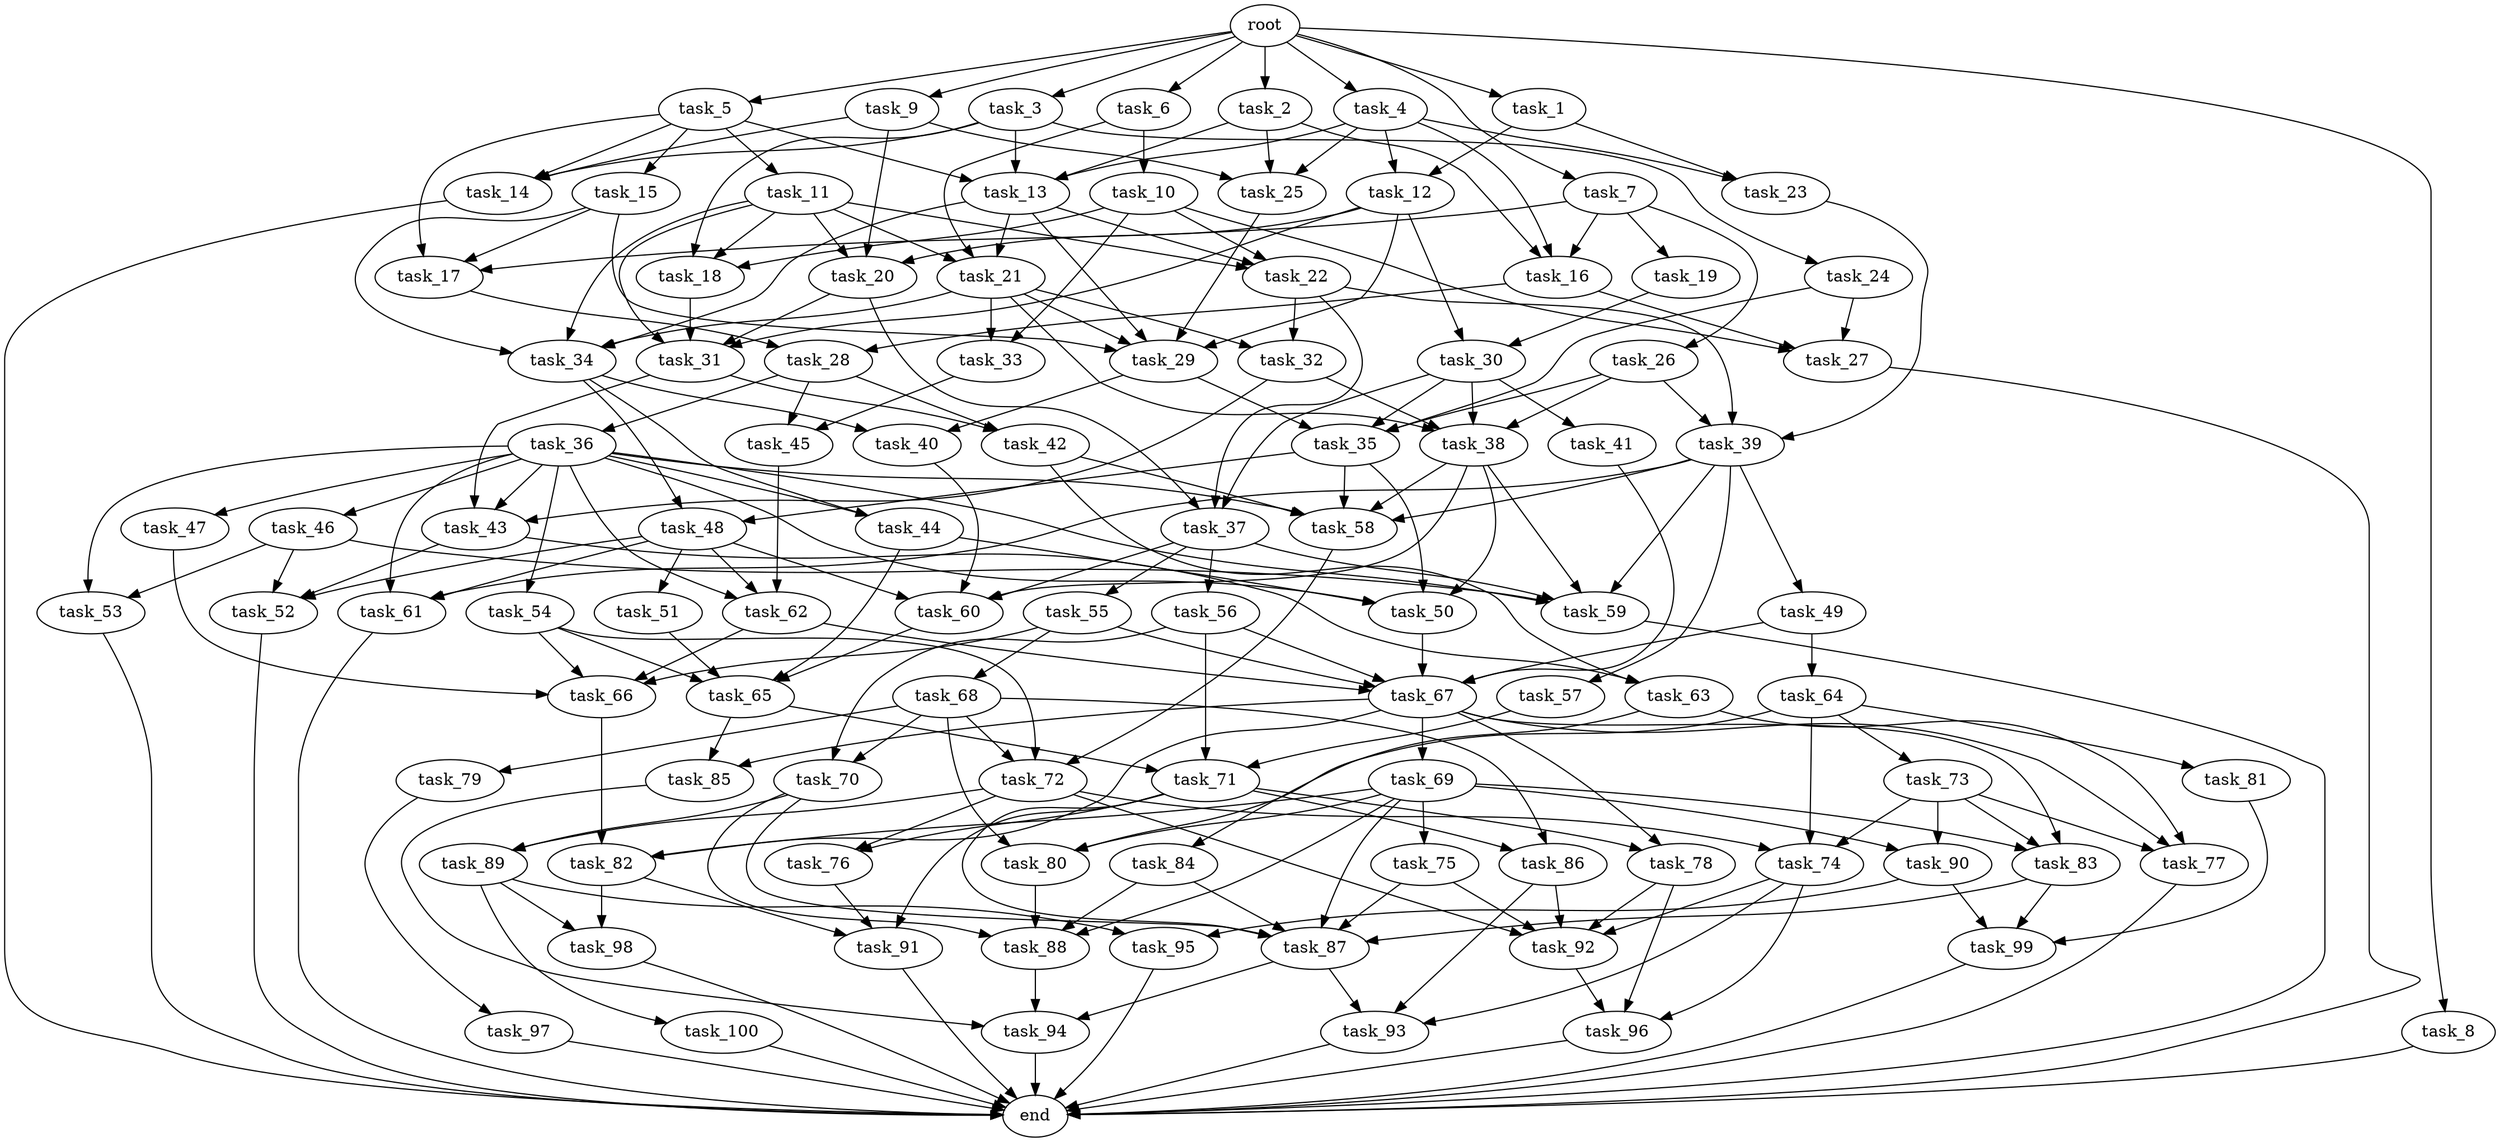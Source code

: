 digraph G {
  task_68 [size="7.964656e+11"];
  task_92 [size="6.226905e+10"];
  task_59 [size="5.681575e+11"];
  task_35 [size="3.462374e+11"];
  task_28 [size="5.787885e+11"];
  task_44 [size="9.656690e+11"];
  task_36 [size="8.204072e+11"];
  task_24 [size="7.943200e+11"];
  task_55 [size="8.269294e+11"];
  task_47 [size="5.439367e+11"];
  task_94 [size="7.153534e+11"];
  task_88 [size="9.771078e+11"];
  task_22 [size="4.889635e+11"];
  task_38 [size="4.571317e+11"];
  task_2 [size="2.408074e+11"];
  task_65 [size="7.278618e+11"];
  task_63 [size="9.986478e+11"];
  task_53 [size="2.481877e+11"];
  task_26 [size="4.967214e+11"];
  root [size="0.000000e+00"];
  task_85 [size="4.216927e+11"];
  task_66 [size="7.366765e+11"];
  task_9 [size="3.215477e+11"];
  task_41 [size="4.926240e+10"];
  task_4 [size="8.175968e+11"];
  task_19 [size="5.340321e+11"];
  task_50 [size="5.066591e+11"];
  task_48 [size="7.350321e+11"];
  task_31 [size="5.471831e+11"];
  task_77 [size="3.320224e+11"];
  task_74 [size="3.061593e+11"];
  task_46 [size="5.774815e+10"];
  task_37 [size="7.509140e+11"];
  task_73 [size="1.328625e+11"];
  task_49 [size="1.063116e+11"];
  task_79 [size="5.624291e+11"];
  task_71 [size="8.353387e+11"];
  task_23 [size="2.130502e+11"];
  task_42 [size="9.702951e+11"];
  task_25 [size="6.734728e+11"];
  task_96 [size="3.544607e+11"];
  task_18 [size="8.715208e+11"];
  task_1 [size="7.178780e+11"];
  task_89 [size="9.036894e+10"];
  task_10 [size="3.975467e+11"];
  task_6 [size="2.245115e+11"];
  task_67 [size="2.158350e+11"];
  task_58 [size="2.776347e+10"];
  task_98 [size="7.327309e+11"];
  task_83 [size="6.516880e+11"];
  task_30 [size="5.478873e+11"];
  task_99 [size="2.736689e+11"];
  task_76 [size="2.178818e+11"];
  task_29 [size="4.618352e+11"];
  task_62 [size="5.230991e+11"];
  task_81 [size="8.798459e+11"];
  task_14 [size="7.665748e+10"];
  task_45 [size="4.769447e+10"];
  task_12 [size="3.022691e+11"];
  task_75 [size="3.899512e+11"];
  task_13 [size="7.010981e+11"];
  task_52 [size="1.623974e+10"];
  task_15 [size="6.818316e+11"];
  task_84 [size="2.329908e+11"];
  task_97 [size="9.344961e+11"];
  task_93 [size="8.814919e+11"];
  task_16 [size="8.437428e+11"];
  task_43 [size="6.721968e+11"];
  task_17 [size="8.658344e+11"];
  task_60 [size="8.485882e+11"];
  task_91 [size="7.505984e+11"];
  task_27 [size="8.932146e+11"];
  end [size="0.000000e+00"];
  task_34 [size="8.462321e+11"];
  task_57 [size="2.996356e+11"];
  task_3 [size="5.193862e+11"];
  task_39 [size="4.770868e+11"];
  task_56 [size="4.211172e+11"];
  task_21 [size="7.066878e+11"];
  task_90 [size="8.861622e+11"];
  task_32 [size="6.385370e+10"];
  task_20 [size="4.221063e+10"];
  task_64 [size="1.523878e+11"];
  task_7 [size="2.365113e+11"];
  task_8 [size="7.524121e+11"];
  task_51 [size="2.189450e+11"];
  task_86 [size="2.765227e+11"];
  task_72 [size="1.324015e+11"];
  task_40 [size="4.539977e+11"];
  task_80 [size="1.338739e+11"];
  task_82 [size="3.936325e+11"];
  task_5 [size="1.098451e+10"];
  task_78 [size="3.639821e+11"];
  task_95 [size="1.901790e+11"];
  task_87 [size="9.792882e+11"];
  task_61 [size="4.074778e+11"];
  task_70 [size="5.409184e+10"];
  task_54 [size="2.014442e+10"];
  task_11 [size="9.532303e+11"];
  task_100 [size="6.817270e+11"];
  task_69 [size="2.131856e+11"];
  task_33 [size="6.879300e+11"];

  task_68 -> task_70 [size="2.704592e+07"];
  task_68 -> task_86 [size="1.382614e+08"];
  task_68 -> task_72 [size="4.413385e+07"];
  task_68 -> task_79 [size="5.624291e+08"];
  task_68 -> task_80 [size="4.462462e+07"];
  task_92 -> task_96 [size="1.181536e+08"];
  task_59 -> end [size="1.000000e-12"];
  task_35 -> task_48 [size="3.675160e+08"];
  task_35 -> task_50 [size="1.266648e+08"];
  task_35 -> task_58 [size="5.552694e+06"];
  task_28 -> task_45 [size="2.384723e+07"];
  task_28 -> task_36 [size="8.204072e+08"];
  task_28 -> task_42 [size="4.851475e+08"];
  task_44 -> task_65 [size="1.819654e+08"];
  task_44 -> task_50 [size="1.266648e+08"];
  task_36 -> task_44 [size="4.828345e+08"];
  task_36 -> task_62 [size="1.743664e+08"];
  task_36 -> task_54 [size="2.014442e+07"];
  task_36 -> task_47 [size="5.439367e+08"];
  task_36 -> task_53 [size="1.240938e+08"];
  task_36 -> task_59 [size="1.136315e+08"];
  task_36 -> task_43 [size="2.240656e+08"];
  task_36 -> task_58 [size="5.552694e+06"];
  task_36 -> task_61 [size="1.358259e+08"];
  task_36 -> task_46 [size="5.774815e+07"];
  task_36 -> task_50 [size="1.266648e+08"];
  task_24 -> task_27 [size="2.977382e+08"];
  task_24 -> task_35 [size="8.655935e+07"];
  task_55 -> task_66 [size="1.841691e+08"];
  task_55 -> task_68 [size="7.964656e+08"];
  task_55 -> task_67 [size="3.597250e+07"];
  task_47 -> task_66 [size="1.841691e+08"];
  task_94 -> end [size="1.000000e-12"];
  task_88 -> task_94 [size="2.384511e+08"];
  task_22 -> task_39 [size="1.590289e+08"];
  task_22 -> task_32 [size="3.192685e+07"];
  task_22 -> task_37 [size="2.503047e+08"];
  task_38 -> task_59 [size="1.136315e+08"];
  task_38 -> task_58 [size="5.552694e+06"];
  task_38 -> task_50 [size="1.266648e+08"];
  task_38 -> task_60 [size="2.121470e+08"];
  task_2 -> task_25 [size="2.244909e+08"];
  task_2 -> task_13 [size="1.752745e+08"];
  task_2 -> task_16 [size="2.812476e+08"];
  task_65 -> task_71 [size="2.784462e+08"];
  task_65 -> task_85 [size="2.108463e+08"];
  task_63 -> task_77 [size="1.106741e+08"];
  task_63 -> task_84 [size="2.329908e+08"];
  task_53 -> end [size="1.000000e-12"];
  task_26 -> task_39 [size="1.590289e+08"];
  task_26 -> task_38 [size="1.142829e+08"];
  task_26 -> task_35 [size="8.655935e+07"];
  root -> task_3 [size="1.000000e-12"];
  root -> task_8 [size="1.000000e-12"];
  root -> task_9 [size="1.000000e-12"];
  root -> task_1 [size="1.000000e-12"];
  root -> task_4 [size="1.000000e-12"];
  root -> task_5 [size="1.000000e-12"];
  root -> task_6 [size="1.000000e-12"];
  root -> task_2 [size="1.000000e-12"];
  root -> task_7 [size="1.000000e-12"];
  task_85 -> task_94 [size="2.384511e+08"];
  task_66 -> task_82 [size="1.312108e+08"];
  task_9 -> task_25 [size="2.244909e+08"];
  task_9 -> task_14 [size="2.555249e+07"];
  task_9 -> task_20 [size="1.407021e+07"];
  task_41 -> task_67 [size="3.597250e+07"];
  task_4 -> task_25 [size="2.244909e+08"];
  task_4 -> task_12 [size="1.511346e+08"];
  task_4 -> task_23 [size="1.065251e+08"];
  task_4 -> task_13 [size="1.752745e+08"];
  task_4 -> task_16 [size="2.812476e+08"];
  task_19 -> task_30 [size="2.739437e+08"];
  task_50 -> task_67 [size="3.597250e+07"];
  task_48 -> task_51 [size="2.189450e+08"];
  task_48 -> task_52 [size="5.413245e+06"];
  task_48 -> task_62 [size="1.743664e+08"];
  task_48 -> task_61 [size="1.358259e+08"];
  task_48 -> task_60 [size="2.121470e+08"];
  task_31 -> task_42 [size="4.851475e+08"];
  task_31 -> task_43 [size="2.240656e+08"];
  task_77 -> end [size="1.000000e-12"];
  task_74 -> task_96 [size="1.181536e+08"];
  task_74 -> task_92 [size="1.245381e+07"];
  task_74 -> task_93 [size="2.938306e+08"];
  task_46 -> task_52 [size="5.413245e+06"];
  task_46 -> task_53 [size="1.240938e+08"];
  task_46 -> task_59 [size="1.136315e+08"];
  task_37 -> task_59 [size="1.136315e+08"];
  task_37 -> task_56 [size="4.211172e+08"];
  task_37 -> task_55 [size="8.269294e+08"];
  task_37 -> task_60 [size="2.121470e+08"];
  task_73 -> task_77 [size="1.106741e+08"];
  task_73 -> task_83 [size="2.172293e+08"];
  task_73 -> task_74 [size="1.020531e+08"];
  task_73 -> task_90 [size="4.430811e+08"];
  task_49 -> task_64 [size="1.523878e+08"];
  task_49 -> task_67 [size="3.597250e+07"];
  task_79 -> task_97 [size="9.344961e+08"];
  task_71 -> task_78 [size="1.819910e+08"];
  task_71 -> task_91 [size="2.501995e+08"];
  task_71 -> task_86 [size="1.382614e+08"];
  task_71 -> task_87 [size="1.632147e+08"];
  task_71 -> task_76 [size="1.089409e+08"];
  task_23 -> task_39 [size="1.590289e+08"];
  task_42 -> task_58 [size="5.552694e+06"];
  task_42 -> task_63 [size="4.993239e+08"];
  task_25 -> task_29 [size="9.236703e+07"];
  task_96 -> end [size="1.000000e-12"];
  task_18 -> task_31 [size="1.367958e+08"];
  task_1 -> task_12 [size="1.511346e+08"];
  task_1 -> task_23 [size="1.065251e+08"];
  task_89 -> task_95 [size="9.508950e+07"];
  task_89 -> task_100 [size="6.817270e+08"];
  task_89 -> task_98 [size="3.663655e+08"];
  task_10 -> task_22 [size="1.629878e+08"];
  task_10 -> task_18 [size="2.905069e+08"];
  task_10 -> task_27 [size="2.977382e+08"];
  task_10 -> task_33 [size="3.439650e+08"];
  task_6 -> task_10 [size="3.975467e+08"];
  task_6 -> task_21 [size="2.355626e+08"];
  task_67 -> task_78 [size="1.819910e+08"];
  task_67 -> task_77 [size="1.106741e+08"];
  task_67 -> task_82 [size="1.312108e+08"];
  task_67 -> task_83 [size="2.172293e+08"];
  task_67 -> task_69 [size="2.131856e+08"];
  task_67 -> task_85 [size="2.108463e+08"];
  task_58 -> task_72 [size="4.413385e+07"];
  task_98 -> end [size="1.000000e-12"];
  task_83 -> task_87 [size="1.632147e+08"];
  task_83 -> task_99 [size="9.122298e+07"];
  task_30 -> task_38 [size="1.142829e+08"];
  task_30 -> task_37 [size="2.503047e+08"];
  task_30 -> task_41 [size="4.926240e+07"];
  task_30 -> task_35 [size="8.655935e+07"];
  task_99 -> end [size="1.000000e-12"];
  task_76 -> task_91 [size="2.501995e+08"];
  task_29 -> task_40 [size="2.269989e+08"];
  task_29 -> task_35 [size="8.655935e+07"];
  task_62 -> task_66 [size="1.841691e+08"];
  task_62 -> task_67 [size="3.597250e+07"];
  task_81 -> task_99 [size="9.122298e+07"];
  task_14 -> end [size="1.000000e-12"];
  task_45 -> task_62 [size="1.743664e+08"];
  task_12 -> task_20 [size="1.407021e+07"];
  task_12 -> task_30 [size="2.739437e+08"];
  task_12 -> task_31 [size="1.367958e+08"];
  task_12 -> task_29 [size="9.236703e+07"];
  task_75 -> task_87 [size="1.632147e+08"];
  task_75 -> task_92 [size="1.245381e+07"];
  task_13 -> task_22 [size="1.629878e+08"];
  task_13 -> task_21 [size="2.355626e+08"];
  task_13 -> task_34 [size="2.115580e+08"];
  task_13 -> task_29 [size="9.236703e+07"];
  task_52 -> end [size="1.000000e-12"];
  task_15 -> task_17 [size="2.886115e+08"];
  task_15 -> task_34 [size="2.115580e+08"];
  task_15 -> task_29 [size="9.236703e+07"];
  task_84 -> task_88 [size="2.442769e+08"];
  task_84 -> task_87 [size="1.632147e+08"];
  task_97 -> end [size="1.000000e-12"];
  task_93 -> end [size="1.000000e-12"];
  task_16 -> task_27 [size="2.977382e+08"];
  task_16 -> task_28 [size="2.893942e+08"];
  task_43 -> task_52 [size="5.413245e+06"];
  task_43 -> task_63 [size="4.993239e+08"];
  task_17 -> task_28 [size="2.893942e+08"];
  task_60 -> task_65 [size="1.819654e+08"];
  task_91 -> end [size="1.000000e-12"];
  task_27 -> end [size="1.000000e-12"];
  task_34 -> task_44 [size="4.828345e+08"];
  task_34 -> task_48 [size="3.675160e+08"];
  task_34 -> task_40 [size="2.269989e+08"];
  task_57 -> task_71 [size="2.784462e+08"];
  task_3 -> task_14 [size="2.555249e+07"];
  task_3 -> task_13 [size="1.752745e+08"];
  task_3 -> task_24 [size="7.943200e+08"];
  task_3 -> task_18 [size="2.905069e+08"];
  task_39 -> task_49 [size="1.063116e+08"];
  task_39 -> task_59 [size="1.136315e+08"];
  task_39 -> task_58 [size="5.552694e+06"];
  task_39 -> task_61 [size="1.358259e+08"];
  task_39 -> task_57 [size="2.996356e+08"];
  task_56 -> task_70 [size="2.704592e+07"];
  task_56 -> task_71 [size="2.784462e+08"];
  task_56 -> task_67 [size="3.597250e+07"];
  task_21 -> task_32 [size="3.192685e+07"];
  task_21 -> task_38 [size="1.142829e+08"];
  task_21 -> task_29 [size="9.236703e+07"];
  task_21 -> task_34 [size="2.115580e+08"];
  task_21 -> task_33 [size="3.439650e+08"];
  task_90 -> task_95 [size="9.508950e+07"];
  task_90 -> task_99 [size="9.122298e+07"];
  task_32 -> task_38 [size="1.142829e+08"];
  task_32 -> task_43 [size="2.240656e+08"];
  task_20 -> task_37 [size="2.503047e+08"];
  task_20 -> task_31 [size="1.367958e+08"];
  task_64 -> task_80 [size="4.462462e+07"];
  task_64 -> task_74 [size="1.020531e+08"];
  task_64 -> task_73 [size="1.328625e+08"];
  task_64 -> task_81 [size="8.798459e+08"];
  task_7 -> task_17 [size="2.886115e+08"];
  task_7 -> task_16 [size="2.812476e+08"];
  task_7 -> task_19 [size="5.340321e+08"];
  task_7 -> task_26 [size="4.967214e+08"];
  task_8 -> end [size="1.000000e-12"];
  task_51 -> task_65 [size="1.819654e+08"];
  task_86 -> task_92 [size="1.245381e+07"];
  task_86 -> task_93 [size="2.938306e+08"];
  task_72 -> task_89 [size="4.518447e+07"];
  task_72 -> task_74 [size="1.020531e+08"];
  task_72 -> task_76 [size="1.089409e+08"];
  task_72 -> task_92 [size="1.245381e+07"];
  task_40 -> task_60 [size="2.121470e+08"];
  task_80 -> task_88 [size="2.442769e+08"];
  task_82 -> task_91 [size="2.501995e+08"];
  task_82 -> task_98 [size="3.663655e+08"];
  task_5 -> task_17 [size="2.886115e+08"];
  task_5 -> task_15 [size="6.818316e+08"];
  task_5 -> task_13 [size="1.752745e+08"];
  task_5 -> task_11 [size="9.532303e+08"];
  task_5 -> task_14 [size="2.555249e+07"];
  task_78 -> task_96 [size="1.181536e+08"];
  task_78 -> task_92 [size="1.245381e+07"];
  task_95 -> end [size="1.000000e-12"];
  task_87 -> task_93 [size="2.938306e+08"];
  task_87 -> task_94 [size="2.384511e+08"];
  task_61 -> end [size="1.000000e-12"];
  task_70 -> task_88 [size="2.442769e+08"];
  task_70 -> task_87 [size="1.632147e+08"];
  task_70 -> task_89 [size="4.518447e+07"];
  task_54 -> task_66 [size="1.841691e+08"];
  task_54 -> task_65 [size="1.819654e+08"];
  task_54 -> task_72 [size="4.413385e+07"];
  task_11 -> task_21 [size="2.355626e+08"];
  task_11 -> task_18 [size="2.905069e+08"];
  task_11 -> task_22 [size="1.629878e+08"];
  task_11 -> task_20 [size="1.407021e+07"];
  task_11 -> task_34 [size="2.115580e+08"];
  task_11 -> task_31 [size="1.367958e+08"];
  task_100 -> end [size="1.000000e-12"];
  task_69 -> task_87 [size="1.632147e+08"];
  task_69 -> task_80 [size="4.462462e+07"];
  task_69 -> task_88 [size="2.442769e+08"];
  task_69 -> task_82 [size="1.312108e+08"];
  task_69 -> task_75 [size="3.899512e+08"];
  task_69 -> task_83 [size="2.172293e+08"];
  task_69 -> task_90 [size="4.430811e+08"];
  task_33 -> task_45 [size="2.384723e+07"];
}
